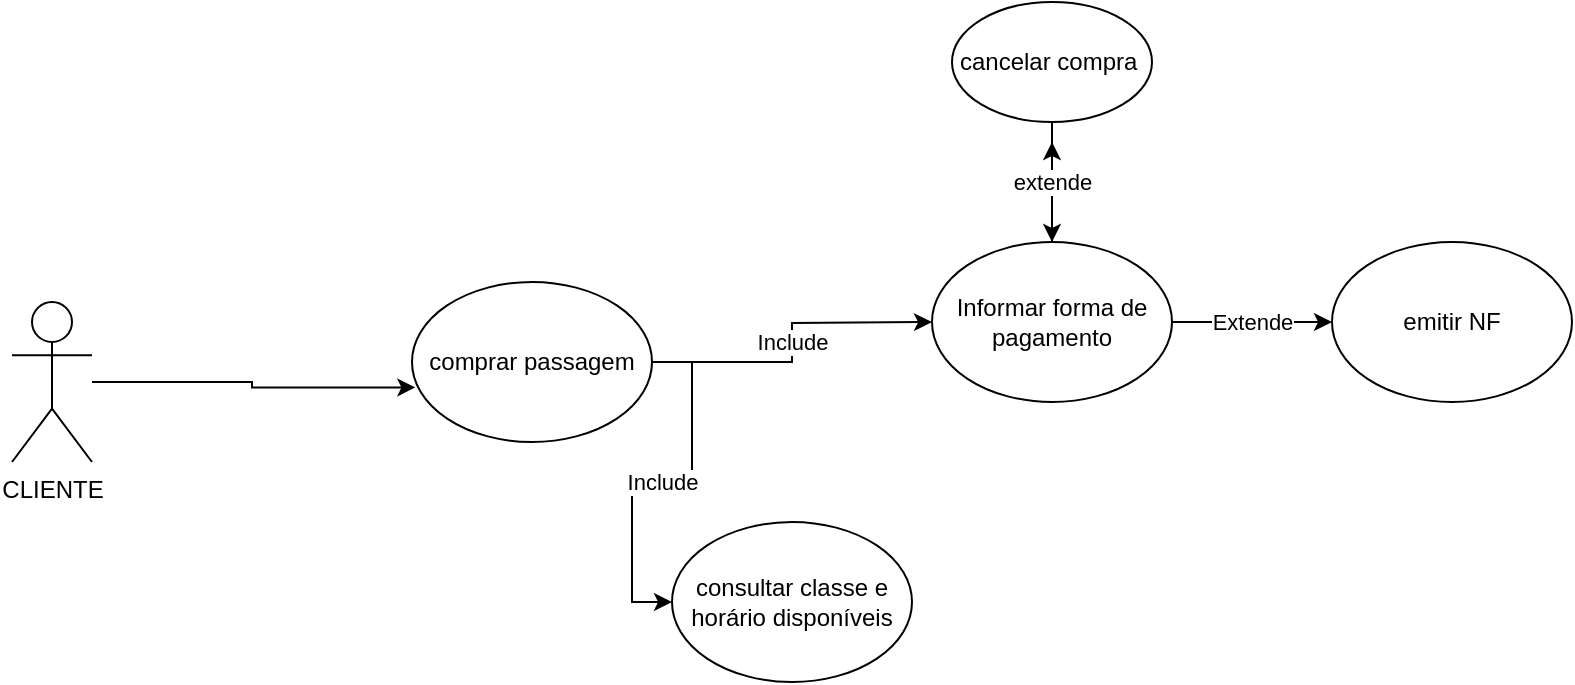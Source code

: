 <mxfile version="15.6.0" type="github">
  <diagram id="cmjMeA4VvxSDlouYzXin" name="Page-1">
    <mxGraphModel dx="1296" dy="722" grid="1" gridSize="10" guides="1" tooltips="1" connect="1" arrows="1" fold="1" page="1" pageScale="1" pageWidth="827" pageHeight="1169" math="0" shadow="0">
      <root>
        <mxCell id="0" />
        <mxCell id="1" parent="0" />
        <mxCell id="qSeQ3V7_sOmWFKzQaqkE-4" style="edgeStyle=orthogonalEdgeStyle;rounded=0;orthogonalLoop=1;jettySize=auto;html=1;entryX=0.014;entryY=0.659;entryDx=0;entryDy=0;entryPerimeter=0;" edge="1" parent="1" source="c7V5EMR6P_4UlnXe43ms-1" target="UPJeHmDq3obeDMeuVZG3-23">
          <mxGeometry relative="1" as="geometry" />
        </mxCell>
        <mxCell id="c7V5EMR6P_4UlnXe43ms-1" value="&lt;font style=&quot;vertical-align: inherit&quot;&gt;&lt;font style=&quot;vertical-align: inherit&quot;&gt;CLIENTE&lt;/font&gt;&lt;/font&gt;" style="shape=umlActor;verticalLabelPosition=bottom;verticalAlign=top;html=1;outlineConnect=0;" parent="1" vertex="1">
          <mxGeometry x="80" y="340" width="40" height="80" as="geometry" />
        </mxCell>
        <mxCell id="UPJeHmDq3obeDMeuVZG3-22" value="&lt;font style=&quot;vertical-align: inherit&quot;&gt;&lt;font style=&quot;vertical-align: inherit&quot;&gt;Include&lt;/font&gt;&lt;/font&gt;" style="edgeStyle=orthogonalEdgeStyle;rounded=0;orthogonalLoop=1;jettySize=auto;html=1;entryX=0;entryY=0.5;entryDx=0;entryDy=0;" parent="1" source="UPJeHmDq3obeDMeuVZG3-23" target="UPJeHmDq3obeDMeuVZG3-26" edge="1">
          <mxGeometry relative="1" as="geometry">
            <mxPoint x="390" y="440" as="targetPoint" />
            <mxPoint x="310" y="490.0" as="sourcePoint" />
          </mxGeometry>
        </mxCell>
        <mxCell id="UPJeHmDq3obeDMeuVZG3-33" value="&lt;font style=&quot;vertical-align: inherit&quot;&gt;&lt;font style=&quot;vertical-align: inherit&quot;&gt;Include&lt;/font&gt;&lt;/font&gt;" style="edgeStyle=orthogonalEdgeStyle;rounded=0;orthogonalLoop=1;jettySize=auto;html=1;" parent="1" source="UPJeHmDq3obeDMeuVZG3-23" edge="1">
          <mxGeometry relative="1" as="geometry">
            <mxPoint x="540" y="350" as="targetPoint" />
          </mxGeometry>
        </mxCell>
        <mxCell id="UPJeHmDq3obeDMeuVZG3-23" value="&lt;font style=&quot;vertical-align: inherit&quot;&gt;&lt;font style=&quot;vertical-align: inherit&quot;&gt;comprar passagem&lt;/font&gt;&lt;/font&gt;" style="ellipse;whiteSpace=wrap;html=1;" parent="1" vertex="1">
          <mxGeometry x="280" y="330" width="120" height="80" as="geometry" />
        </mxCell>
        <mxCell id="UPJeHmDq3obeDMeuVZG3-26" value="&lt;font style=&quot;vertical-align: inherit&quot;&gt;&lt;font style=&quot;vertical-align: inherit&quot;&gt;consultar classe e horário disponíveis&lt;/font&gt;&lt;/font&gt;" style="ellipse;whiteSpace=wrap;html=1;" parent="1" vertex="1">
          <mxGeometry x="410" y="450" width="120" height="80" as="geometry" />
        </mxCell>
        <mxCell id="UPJeHmDq3obeDMeuVZG3-37" value="&lt;font style=&quot;vertical-align: inherit&quot;&gt;&lt;font style=&quot;vertical-align: inherit&quot;&gt;Extende&lt;/font&gt;&lt;/font&gt;" style="edgeStyle=orthogonalEdgeStyle;rounded=0;orthogonalLoop=1;jettySize=auto;html=1;" parent="1" source="UPJeHmDq3obeDMeuVZG3-34" target="UPJeHmDq3obeDMeuVZG3-36" edge="1">
          <mxGeometry relative="1" as="geometry" />
        </mxCell>
        <mxCell id="qSeQ3V7_sOmWFKzQaqkE-2" style="edgeStyle=orthogonalEdgeStyle;rounded=0;orthogonalLoop=1;jettySize=auto;html=1;" edge="1" parent="1" source="UPJeHmDq3obeDMeuVZG3-34">
          <mxGeometry relative="1" as="geometry">
            <mxPoint x="600" y="260" as="targetPoint" />
          </mxGeometry>
        </mxCell>
        <mxCell id="UPJeHmDq3obeDMeuVZG3-34" value="Informar forma de pagamento" style="ellipse;whiteSpace=wrap;html=1;" parent="1" vertex="1">
          <mxGeometry x="540" y="310" width="120" height="80" as="geometry" />
        </mxCell>
        <mxCell id="UPJeHmDq3obeDMeuVZG3-36" value="&lt;font style=&quot;vertical-align: inherit&quot;&gt;&lt;font style=&quot;vertical-align: inherit&quot;&gt;emitir NF&lt;/font&gt;&lt;/font&gt;" style="ellipse;whiteSpace=wrap;html=1;" parent="1" vertex="1">
          <mxGeometry x="740" y="310" width="120" height="80" as="geometry" />
        </mxCell>
        <mxCell id="qSeQ3V7_sOmWFKzQaqkE-3" value="extende" style="edgeStyle=orthogonalEdgeStyle;rounded=0;orthogonalLoop=1;jettySize=auto;html=1;" edge="1" parent="1" source="UPJeHmDq3obeDMeuVZG3-38" target="UPJeHmDq3obeDMeuVZG3-34">
          <mxGeometry relative="1" as="geometry" />
        </mxCell>
        <mxCell id="UPJeHmDq3obeDMeuVZG3-38" value="&lt;font style=&quot;vertical-align: inherit&quot;&gt;&lt;font style=&quot;vertical-align: inherit&quot;&gt;cancelar compra&amp;nbsp;&lt;/font&gt;&lt;/font&gt;" style="ellipse;whiteSpace=wrap;html=1;" parent="1" vertex="1">
          <mxGeometry x="550" y="190" width="100" height="60" as="geometry" />
        </mxCell>
      </root>
    </mxGraphModel>
  </diagram>
</mxfile>
